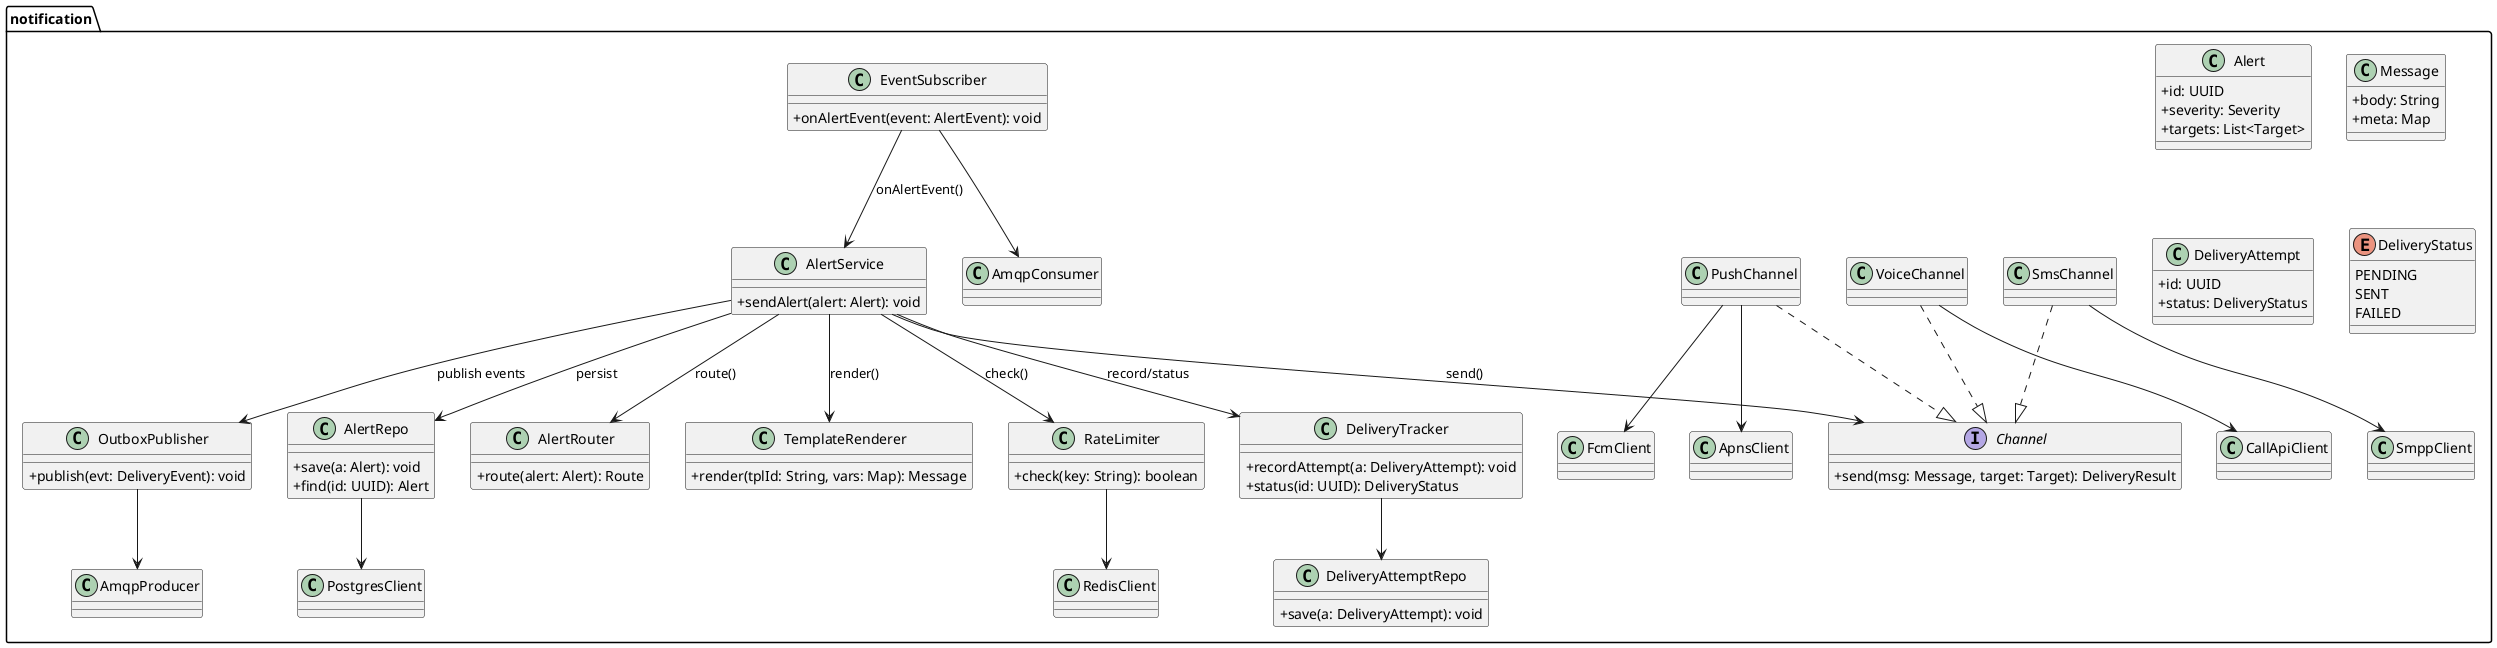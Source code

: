 @startuml
' C4 Level 4 — Code diagram for Notification Service (UML classes)
skinparam classAttributeIconSize 0

package "notification" {
  class AlertService {
    +sendAlert(alert: Alert): void
  }
  class AlertRouter {
    +route(alert: Alert): Route
  }
  class TemplateRenderer {
    +render(tplId: String, vars: Map): Message
  }
  interface Channel {
    +send(msg: Message, target: Target): DeliveryResult
  }
  class SmsChannel
  class PushChannel
  class VoiceChannel

  SmsChannel ..|> Channel
  PushChannel ..|> Channel
  VoiceChannel ..|> Channel

  class RateLimiter {
    +check(key: String): boolean
  }
  class DeliveryTracker {
    +recordAttempt(a: DeliveryAttempt): void
    +status(id: UUID): DeliveryStatus
  }
  class EventSubscriber {
    +onAlertEvent(event: AlertEvent): void
  }
  class OutboxPublisher {
    +publish(evt: DeliveryEvent): void
  }

  class Alert {
    +id: UUID
    +severity: Severity
    +targets: List<Target>
  }
  class Message {
    +body: String
    +meta: Map
  }
  class DeliveryAttempt {
    +id: UUID
    +status: DeliveryStatus
  }
  enum DeliveryStatus {
    PENDING
    SENT
    FAILED
  }

  class AlertRepo {
    +save(a: Alert): void
    +find(id: UUID): Alert
  }
  class DeliveryAttemptRepo {
    +save(a: DeliveryAttempt): void
  }

  class RedisClient
  class PostgresClient
  class AmqpConsumer
  class AmqpProducer
  class SmppClient
  class FcmClient
  class ApnsClient
  class CallApiClient
}

EventSubscriber --> AlertService : onAlertEvent()
AlertService --> AlertRouter : route()
AlertService --> TemplateRenderer : render()
AlertService --> Channel : send()
AlertService --> DeliveryTracker : record/status
AlertService --> RateLimiter : check()
AlertService --> AlertRepo : persist
AlertService --> OutboxPublisher : publish events

SmsChannel --> SmppClient
PushChannel --> FcmClient
PushChannel --> ApnsClient
VoiceChannel --> CallApiClient

RateLimiter --> RedisClient
DeliveryTracker --> DeliveryAttemptRepo
AlertRepo --> PostgresClient
EventSubscriber --> AmqpConsumer
OutboxPublisher --> AmqpProducer

@enduml
